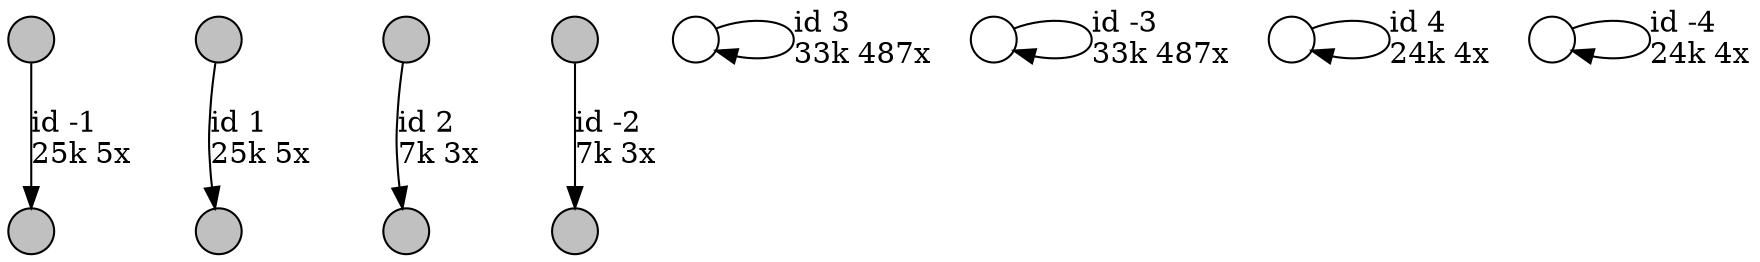 digraph {
nodesep = 0.5;
node [shape = circle, label = "", height = 0.3];
"0" [style = "filled", fillcolor = "grey"];
"1" [style = "filled", fillcolor = "grey"];
"2" [style = "filled", fillcolor = "grey"];
"3" [style = "filled", fillcolor = "grey"];
"4" [style = "filled", fillcolor = "grey"];
"5" [style = "filled", fillcolor = "grey"];
"6" [style = "filled", fillcolor = "grey"];
"7" [style = "filled", fillcolor = "grey"];
"2" -> "3" [label = "id 1\l25k 5x", color = "black"] ;
"0" -> "1" [label = "id -1\l25k 5x", color = "black"] ;
"5" -> "4" [label = "id 2\l7k 3x", color = "black"] ;
"6" -> "7" [label = "id -2\l7k 3x", color = "black"] ;
"8" -> "8" [label = "id 3\l33k 487x", color = "black"] ;
"9" -> "9" [label = "id -3\l33k 487x", color = "black"] ;
"10" -> "10" [label = "id 4\l24k 4x", color = "black"] ;
"11" -> "11" [label = "id -4\l24k 4x", color = "black"] ;
}

